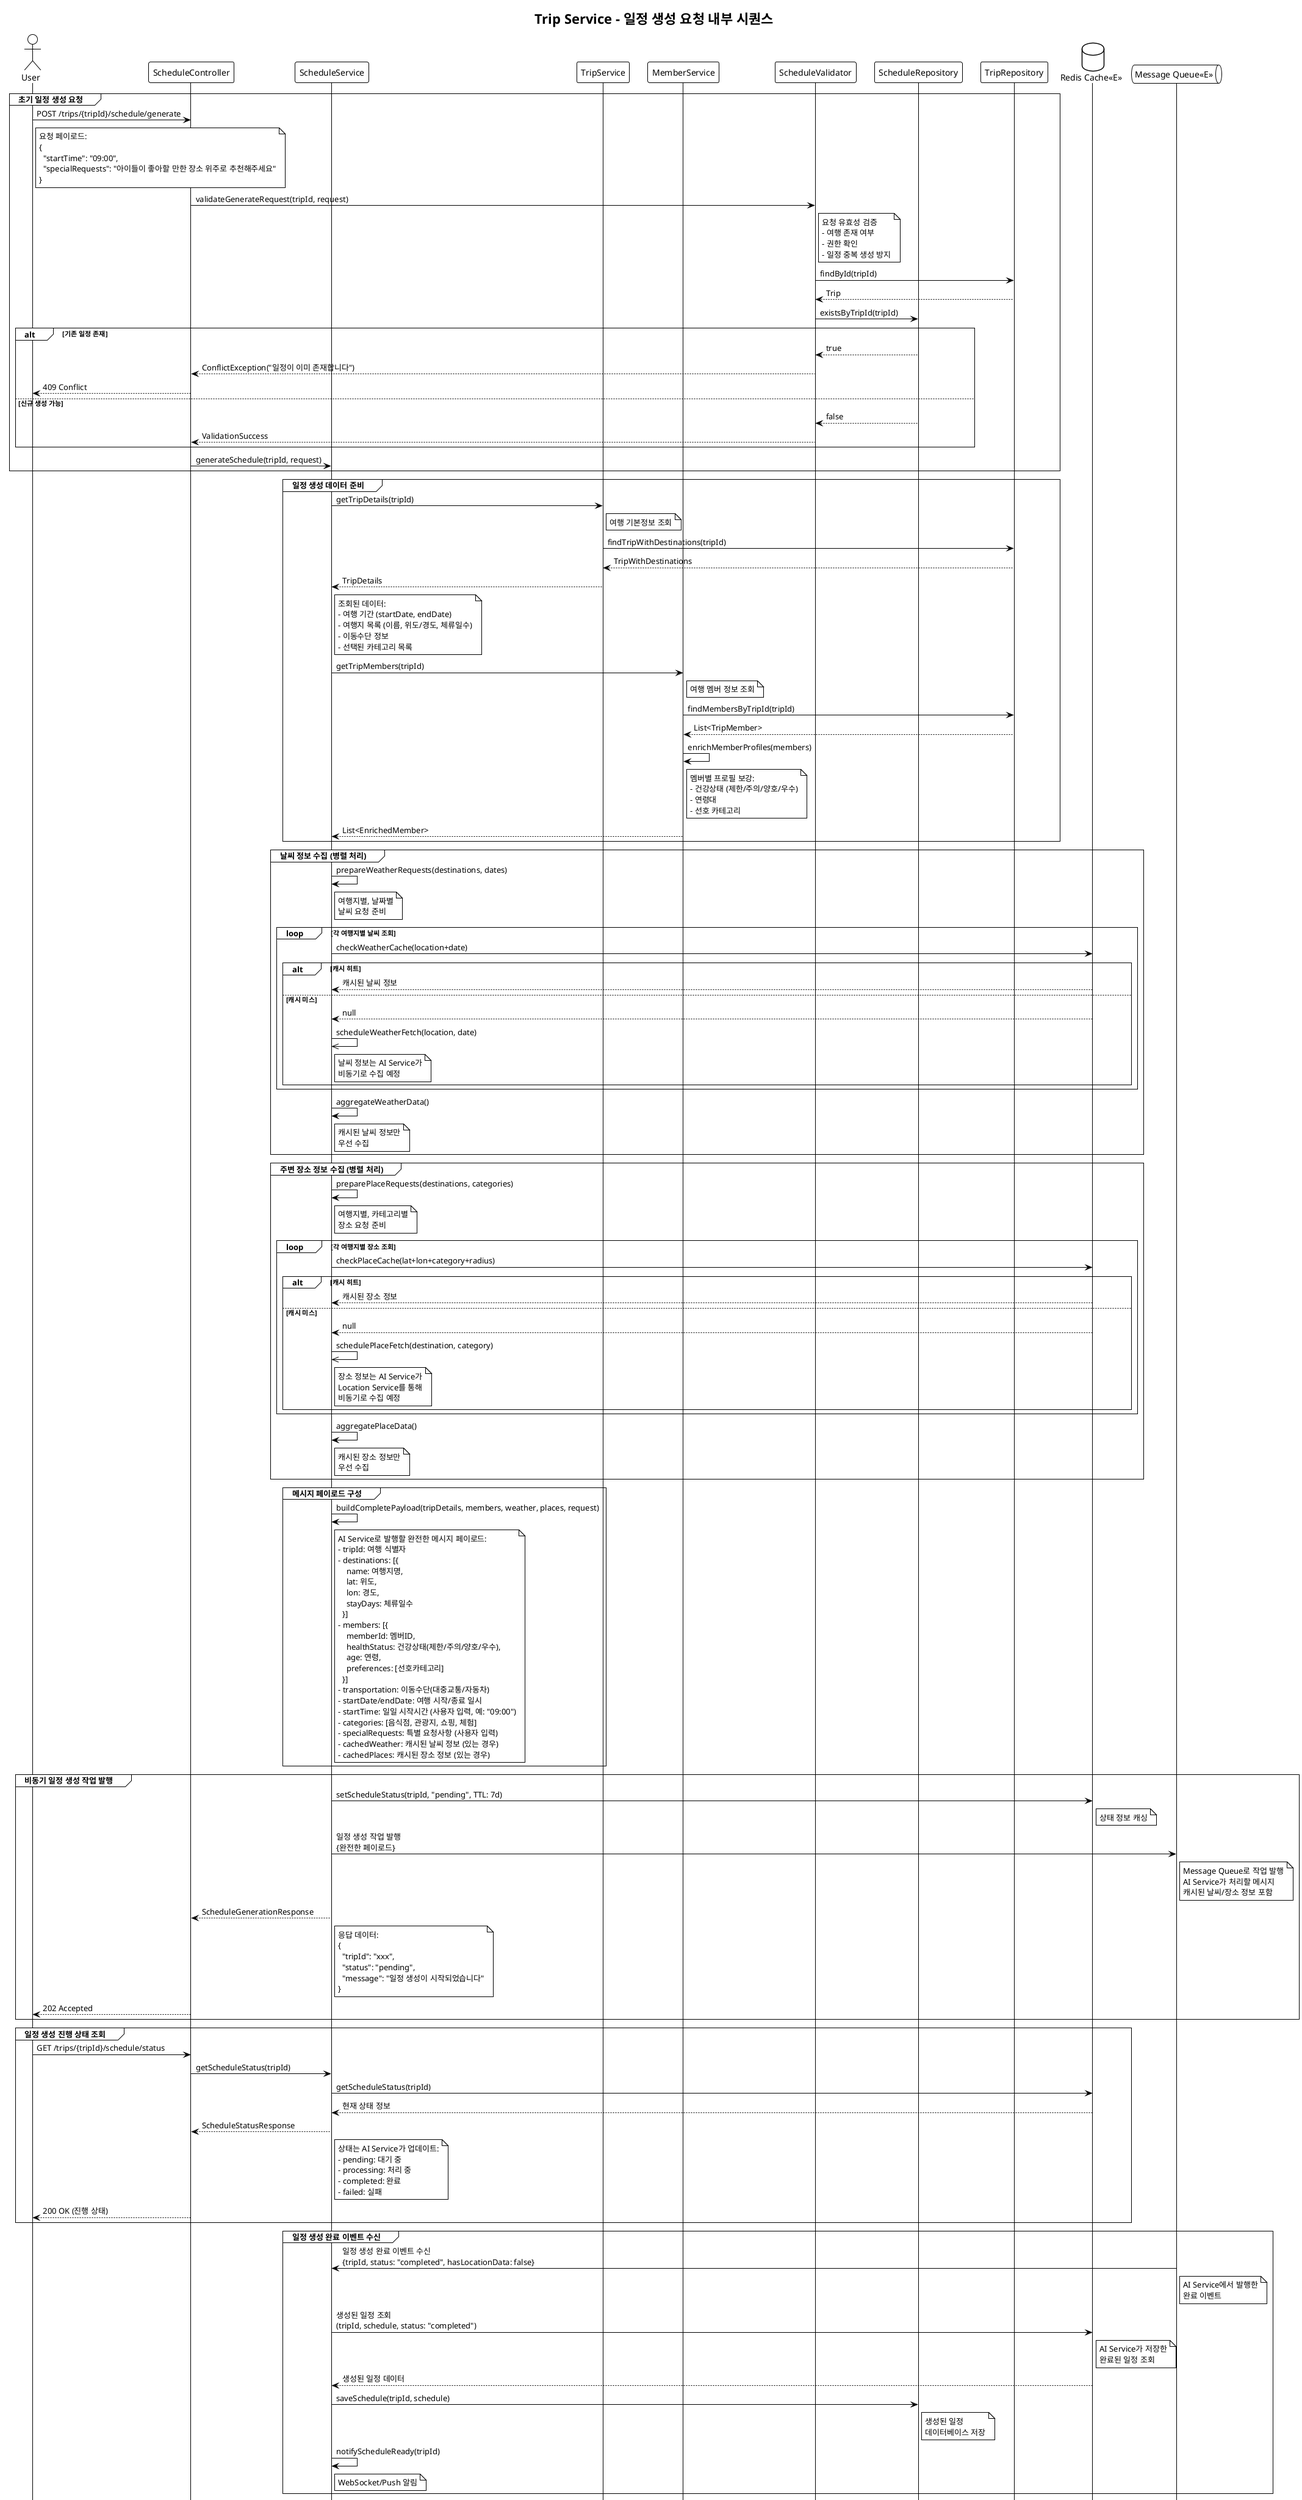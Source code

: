 @startuml
!theme mono

title Trip Service - 일정 생성 요청 내부 시퀀스

' === 참여자 정의 ===
actor User
participant "ScheduleController" as controller
participant "ScheduleService" as service
participant "TripService" as tripService
participant "MemberService" as memberService
participant "ScheduleValidator" as validator
participant "ScheduleRepository" as scheduleRepo
participant "TripRepository" as tripRepo
database "Redis Cache<<E>>" as redis
queue "Message Queue<<E>>" as mq

' === 시나리오 1: 초기 일정 생성 요청 ===
group 초기 일정 생성 요청
    User -> controller: POST /trips/{tripId}/schedule/generate
    note right of User
    요청 페이로드:
    {
      "startTime": "09:00",
      "specialRequests": "아이들이 좋아할 만한 장소 위주로 추천해주세요"
    }
    end note
    
    controller -> validator: validateGenerateRequest(tripId, request)
    note right of validator: 요청 유효성 검증\n- 여행 존재 여부\n- 권한 확인\n- 일정 중복 생성 방지
    
    validator -> tripRepo: findById(tripId)
    tripRepo --> validator: Trip
    
    validator -> scheduleRepo: existsByTripId(tripId)
    alt 기존 일정 존재
        scheduleRepo --> validator: true
        validator --> controller: ConflictException("일정이 이미 존재합니다")
        controller --> User: 409 Conflict
    else 신규 생성 가능
        scheduleRepo --> validator: false
        validator --> controller: ValidationSuccess
    end
    
    controller -> service: generateSchedule(tripId, request)
end

' === 시나리오 2: 일정 생성 데이터 준비 ===
group 일정 생성 데이터 준비
    service -> tripService: getTripDetails(tripId)
    note right of tripService: 여행 기본정보 조회
    
    tripService -> tripRepo: findTripWithDestinations(tripId)
    tripRepo --> tripService: TripWithDestinations
    
    tripService --> service: TripDetails
    note right of service
    조회된 데이터:
    - 여행 기간 (startDate, endDate)
    - 여행지 목록 (이름, 위도/경도, 체류일수)
    - 이동수단 정보
    - 선택된 카테고리 목록
    end note
    
    service -> memberService: getTripMembers(tripId)
    note right of memberService: 여행 멤버 정보 조회
    
    memberService -> tripRepo: findMembersByTripId(tripId)
    tripRepo --> memberService: List<TripMember>
    
    memberService -> memberService: enrichMemberProfiles(members)
    note right of memberService
    멤버별 프로필 보강:
    - 건강상태 (제한/주의/양호/우수)
    - 연령대
    - 선호 카테고리
    end note
    
    memberService --> service: List<EnrichedMember>
end

' === 시나리오 3: 날씨 정보 수집 ===
group 날씨 정보 수집 (병렬 처리)
    service -> service: prepareWeatherRequests(destinations, dates)
    note right of service: 여행지별, 날짜별\n날씨 요청 준비
    
    loop 각 여행지별 날씨 조회
        service -> redis: checkWeatherCache(location+date)
        alt 캐시 히트
            redis --> service: 캐시된 날씨 정보
        else 캐시 미스
            redis --> service: null
            service ->> service: scheduleWeatherFetch(location, date)
            note right of service: 날씨 정보는 AI Service가\n비동기로 수집 예정
        end
    end
    
    service -> service: aggregateWeatherData()
    note right of service: 캐시된 날씨 정보만\n우선 수집
end

' === 시나리오 4: 주변 장소 정보 수집 ===
group 주변 장소 정보 수집 (병렬 처리)
    service -> service: preparePlaceRequests(destinations, categories)
    note right of service: 여행지별, 카테고리별\n장소 요청 준비
    
    loop 각 여행지별 장소 조회
        service -> redis: checkPlaceCache(lat+lon+category+radius)
        alt 캐시 히트
            redis --> service: 캐시된 장소 정보
        else 캐시 미스
            redis --> service: null
            service ->> service: schedulePlaceFetch(destination, category)
            note right of service: 장소 정보는 AI Service가\nLocation Service를 통해\n비동기로 수집 예정
        end
    end
    
    service -> service: aggregatePlaceData()
    note right of service: 캐시된 장소 정보만\n우선 수집
end

' === 시나리오 5: 메시지 페이로드 구성 ===
group 메시지 페이로드 구성
    service -> service: buildCompletePayload(tripDetails, members, weather, places, request)
    note right of service
    AI Service로 발행할 완전한 메시지 페이로드:
    - tripId: 여행 식별자
    - destinations: [{
        name: 여행지명,
        lat: 위도,
        lon: 경도,
        stayDays: 체류일수
      }]
    - members: [{
        memberId: 멤버ID,
        healthStatus: 건강상태(제한/주의/양호/우수),
        age: 연령,
        preferences: [선호카테고리]
      }]
    - transportation: 이동수단(대중교통/자동차)
    - startDate/endDate: 여행 시작/종료 일시
    - startTime: 일일 시작시간 (사용자 입력, 예: "09:00")
    - categories: [음식점, 관광지, 쇼핑, 체험]
    - specialRequests: 특별 요청사항 (사용자 입력)
    - cachedWeather: 캐시된 날씨 정보 (있는 경우)
    - cachedPlaces: 캐시된 장소 정보 (있는 경우)
    end note
end

' === 시나리오 6: 비동기 일정 생성 작업 발행 ===
group 비동기 일정 생성 작업 발행
    service -> redis: setScheduleStatus(tripId, "pending", TTL: 7d)
    note right of redis: 상태 정보 캐싱
    
    service -> mq: 일정 생성 작업 발행\n{완전한 페이로드}
    note right of mq
    Message Queue로 작업 발행
    AI Service가 처리할 메시지
    캐시된 날씨/장소 정보 포함
    end note
    
    service --> controller: ScheduleGenerationResponse
    note right of service
    응답 데이터:
    {
      "tripId": "xxx",
      "status": "pending",
      "message": "일정 생성이 시작되었습니다"
    }
    end note
    
    controller --> User: 202 Accepted
end

' === 시나리오 7: 일정 생성 진행 상태 조회 ===
group 일정 생성 진행 상태 조회
    User -> controller: GET /trips/{tripId}/schedule/status
    
    controller -> service: getScheduleStatus(tripId)
    
    service -> redis: getScheduleStatus(tripId)
    redis --> service: 현재 상태 정보
    
    service --> controller: ScheduleStatusResponse
    note right of service
    상태는 AI Service가 업데이트:
    - pending: 대기 중
    - processing: 처리 중
    - completed: 완료
    - failed: 실패
    end note
    
    controller --> User: 200 OK (진행 상태)
end

' === 시나리오 8: 일정 생성 완료 이벤트 수신 ===
group 일정 생성 완료 이벤트 수신
    mq -> service: 일정 생성 완료 이벤트 수신\n{tripId, status: "completed", hasLocationData: false}
    note right of mq: AI Service에서 발행한\n완료 이벤트
    
    service -> redis: 생성된 일정 조회\n(tripId, schedule, status: "completed")
    note right of redis: AI Service가 저장한\n완료된 일정 조회
    
    redis --> service: 생성된 일정 데이터
    
    service -> scheduleRepo: saveSchedule(tripId, schedule)
    note right of scheduleRepo: 생성된 일정\n데이터베이스 저장
    
    service -> service: notifyScheduleReady(tripId)
    note right of service: WebSocket/Push 알림
end

' === 시나리오 9: 일정 생성 실패 이벤트 수신 ===
group 일정 생성 실패 이벤트 수신
    mq -> service: 일정 생성 실패 이벤트 수신\n{tripId, status: "failed", error: "error message"}
    note right of mq
    AI Service에서 발생한
    오류로 인한 실패
    end note
    
    service -> redis: 상태 업데이트\n(tripId, status: "failed")
    redis --> service: 상태 업데이트 완료
    
    service -> scheduleRepo: updateScheduleStatus(tripId, "failed")
    note right of scheduleRepo: 실패 상태 저장
    
    service -> service: notifyScheduleFailed(tripId, error)
end

note over User, mq
**AI일정생성처리플로우와의 정합성:**
1. Message Queue를 통한 비동기 처리
2. AI Service가 주도하는 상태 관리 (Redis)
3. 표준화된 상태 값 사용: pending, processing, completed, failed
4. 이벤트 기반 완료 통지
5. 캐시 우선 전략 (TTL 7일)
6. 클라이언트는 tripId, startTime, specialRequests만 전송
7. 나머지 정보는 서버에서 조회하여 페이로드 구성
end note

@enduml